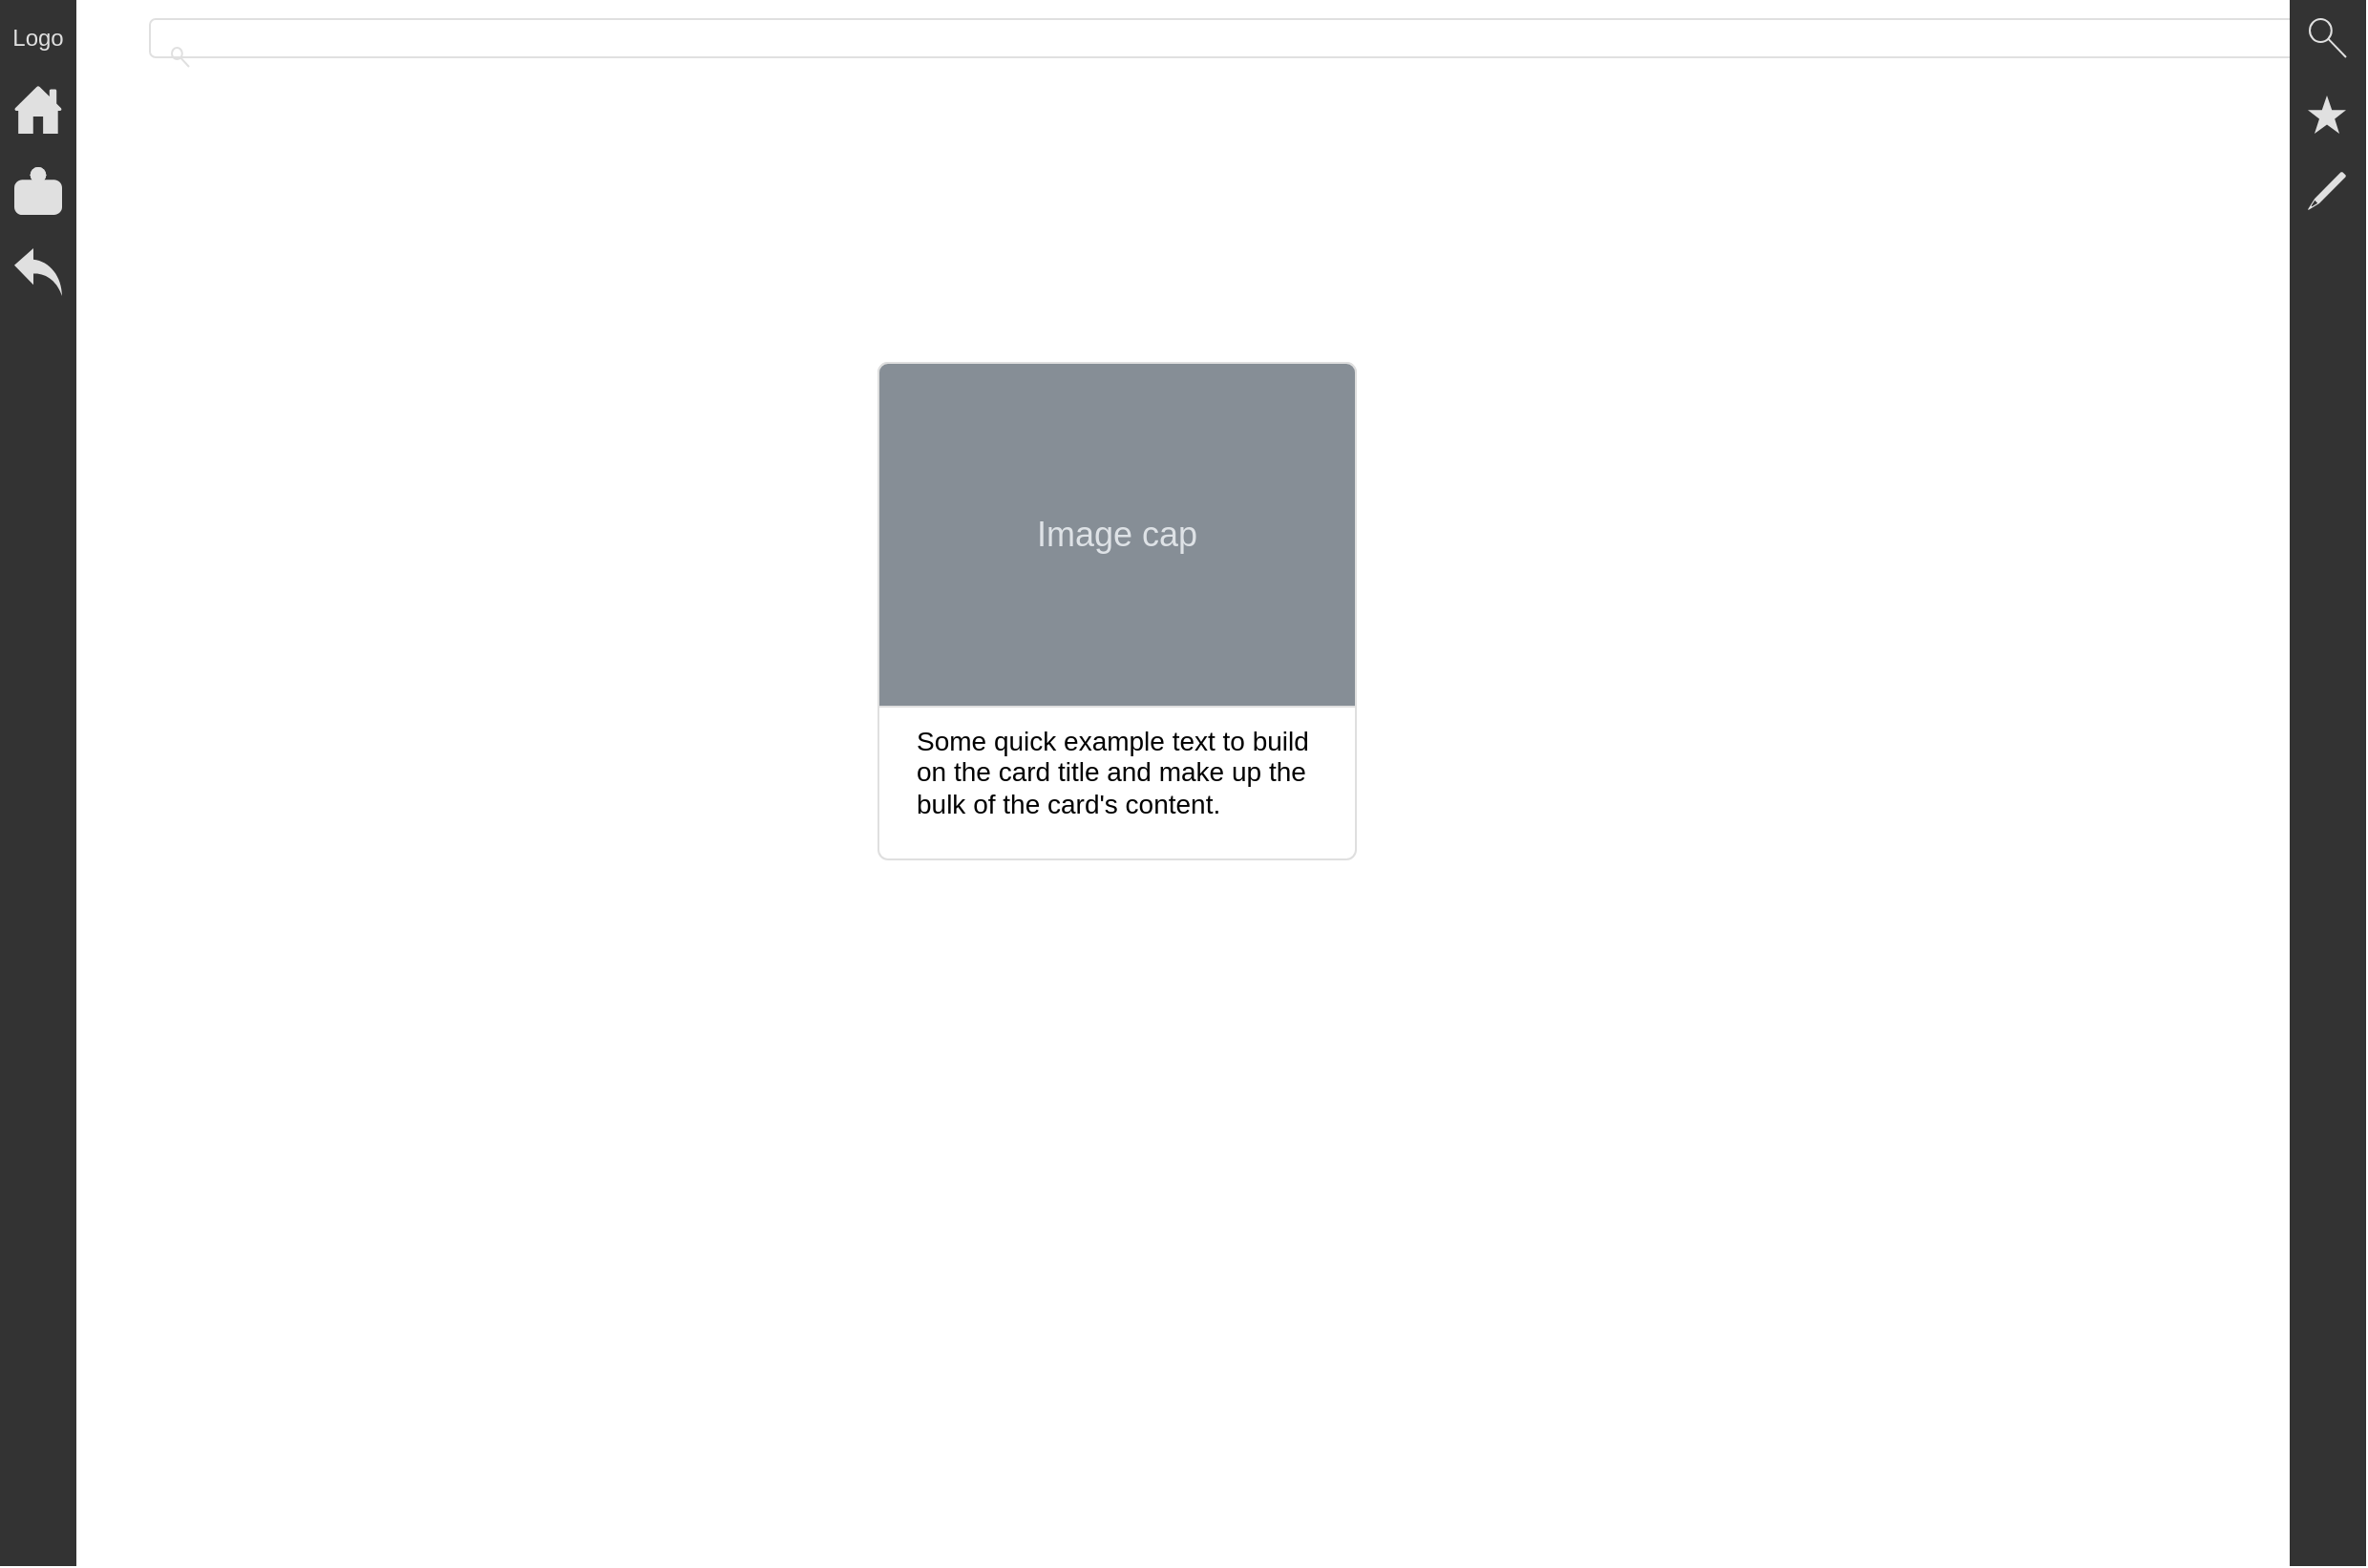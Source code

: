 <mxfile version="13.1.1" type="github">
  <diagram name="Page-1" id="c9db0220-8083-56f3-ca83-edcdcd058819">
    <mxGraphModel dx="1673" dy="905" grid="1" gridSize="10" guides="1" tooltips="1" connect="1" arrows="1" fold="1" page="1" pageScale="1.5" pageWidth="826" pageHeight="1169" background="#ffffff" math="0" shadow="0">
      <root>
        <mxCell id="0" style=";html=1;" />
        <mxCell id="1" style=";html=1;" parent="0" />
        <mxCell id="-u_xVx5pKLEJ8h2CzyQ2-18" value="" style="rounded=1;whiteSpace=wrap;html=1;strokeColor=#E0E0E0;fillColor=#ffffff;fontColor=#E0E0E0;" parent="1" vertex="1">
          <mxGeometry x="78.5" y="10" width="1150" height="20" as="geometry" />
        </mxCell>
        <mxCell id="-u_xVx5pKLEJ8h2CzyQ2-19" value="Some quick example text to build on the card title and make up the bulk of the card&#39;s content." style="html=1;shadow=0;dashed=0;shape=mxgraph.bootstrap.rrect;rSize=5;strokeColor=#DFDFDF;html=1;whiteSpace=wrap;fillColor=#ffffff;fontColor=#000000;verticalAlign=bottom;align=left;spacing=20;fontSize=14;" parent="1" vertex="1">
          <mxGeometry x="460" y="190" width="250" height="260" as="geometry" />
        </mxCell>
        <mxCell id="-u_xVx5pKLEJ8h2CzyQ2-20" value="Image cap" style="html=1;shadow=0;dashed=0;shape=mxgraph.bootstrap.topButton;rSize=5;perimeter=none;whiteSpace=wrap;fillColor=#868E96;strokeColor=#DFDFDF;fontColor=#DEE2E6;resizeWidth=1;fontSize=18;" parent="-u_xVx5pKLEJ8h2CzyQ2-19" vertex="1">
          <mxGeometry width="250" height="180" relative="1" as="geometry" />
        </mxCell>
        <mxCell id="-u_xVx5pKLEJ8h2CzyQ2-21" value="" style="rounded=0;whiteSpace=wrap;html=1;strokeColor=none;fillColor=#333333;fontColor=#333333;" parent="1" vertex="1">
          <mxGeometry width="40" height="820" as="geometry" />
        </mxCell>
        <mxCell id="-u_xVx5pKLEJ8h2CzyQ2-22" value="" style="rounded=0;whiteSpace=wrap;html=1;strokeColor=none;fillColor=#333333;fontColor=#333333;" parent="1" vertex="1">
          <mxGeometry x="1199" width="40" height="820" as="geometry" />
        </mxCell>
        <mxCell id="-u_xVx5pKLEJ8h2CzyQ2-23" value="Logo" style="text;html=1;align=center;verticalAlign=middle;whiteSpace=wrap;rounded=0;fontColor=#E0E0E0;" parent="1" vertex="1">
          <mxGeometry width="40" height="40" as="geometry" />
        </mxCell>
        <mxCell id="-u_xVx5pKLEJ8h2CzyQ2-24" value="" style="group" parent="1" vertex="1" connectable="0">
          <mxGeometry x="1209.5" y="10" width="19" height="20" as="geometry" />
        </mxCell>
        <mxCell id="-u_xVx5pKLEJ8h2CzyQ2-25" value="" style="ellipse;whiteSpace=wrap;html=1;strokeColor=#E0E0E0;fillColor=none;fontColor=#E0E0E0;" parent="-u_xVx5pKLEJ8h2CzyQ2-24" vertex="1">
          <mxGeometry width="11.4" height="12" as="geometry" />
        </mxCell>
        <mxCell id="-u_xVx5pKLEJ8h2CzyQ2-26" value="" style="endArrow=none;html=1;strokeColor=#E0E0E0;fontColor=#E0E0E0;entryX=1;entryY=1;entryDx=0;entryDy=0;" parent="-u_xVx5pKLEJ8h2CzyQ2-24" target="-u_xVx5pKLEJ8h2CzyQ2-25" edge="1">
          <mxGeometry width="50" height="50" relative="1" as="geometry">
            <mxPoint x="19" y="20" as="sourcePoint" />
            <mxPoint x="9.731" y="10.243" as="targetPoint" />
          </mxGeometry>
        </mxCell>
        <mxCell id="-u_xVx5pKLEJ8h2CzyQ2-27" value="" style="group" parent="1" vertex="1" connectable="0">
          <mxGeometry x="90" y="25" width="9" height="10" as="geometry" />
        </mxCell>
        <mxCell id="-u_xVx5pKLEJ8h2CzyQ2-28" value="" style="ellipse;whiteSpace=wrap;html=1;strokeColor=#E0E0E0;fillColor=none;fontColor=#E0E0E0;" parent="-u_xVx5pKLEJ8h2CzyQ2-27" vertex="1">
          <mxGeometry width="5.4" height="6" as="geometry" />
        </mxCell>
        <mxCell id="-u_xVx5pKLEJ8h2CzyQ2-29" value="" style="endArrow=none;html=1;strokeColor=#E0E0E0;fontColor=#E0E0E0;entryX=1;entryY=1;entryDx=0;entryDy=0;" parent="-u_xVx5pKLEJ8h2CzyQ2-27" target="-u_xVx5pKLEJ8h2CzyQ2-28" edge="1">
          <mxGeometry width="50" height="50" relative="1" as="geometry">
            <mxPoint x="9" y="10" as="sourcePoint" />
            <mxPoint x="4.609" y="5.121" as="targetPoint" />
          </mxGeometry>
        </mxCell>
        <mxCell id="-u_xVx5pKLEJ8h2CzyQ2-30" value="" style="dashed=0;aspect=fixed;verticalLabelPosition=bottom;verticalAlign=top;align=center;shape=mxgraph.gmdl.star;strokeColor=none;fillColor=#E0E0E0;shadow=0;fontColor=#E0E0E0;" parent="1" vertex="1">
          <mxGeometry x="1208.5" y="50" width="20" height="20" as="geometry" />
        </mxCell>
        <mxCell id="-u_xVx5pKLEJ8h2CzyQ2-31" value="" style="pointerEvents=1;shadow=0;dashed=0;html=1;strokeColor=none;fillColor=#E0E0E0;labelPosition=center;verticalLabelPosition=bottom;verticalAlign=top;outlineConnect=0;align=center;shape=mxgraph.office.concepts.writing_pencil;fontColor=#E0E0E0;" parent="1" vertex="1">
          <mxGeometry x="1208.5" y="90" width="20" height="20" as="geometry" />
        </mxCell>
        <mxCell id="-u_xVx5pKLEJ8h2CzyQ2-32" value="" style="pointerEvents=1;shadow=0;dashed=0;html=1;strokeColor=none;fillColor=#E0E0E0;labelPosition=center;verticalLabelPosition=bottom;verticalAlign=top;outlineConnect=0;align=center;shape=mxgraph.office.concepts.home;fontColor=#E0E0E0;" parent="1" vertex="1">
          <mxGeometry x="7.5" y="45" width="25" height="25" as="geometry" />
        </mxCell>
        <mxCell id="-u_xVx5pKLEJ8h2CzyQ2-33" value="" style="html=1;dashed=0;whitespace=wrap;fillColor=#E0E0E0;strokeColor=none;shape=mxgraph.c4.person;align=center;points=[[0.5,0,0],[1,0.5,0],[1,0.75,0],[0.75,1,0],[0.5,1,0],[0.25,1,0],[0,0.75,0],[0,0.5,0]];fontColor=#E0E0E0;" parent="1" vertex="1">
          <mxGeometry x="7.5" y="87.5" width="25" height="25" as="geometry" />
        </mxCell>
        <mxCell id="-u_xVx5pKLEJ8h2CzyQ2-34" value="" style="html=1;verticalLabelPosition=bottom;align=center;labelBackgroundColor=#ffffff;verticalAlign=top;strokeWidth=2;strokeColor=none;shadow=0;dashed=0;shape=mxgraph.ios7.icons.back;fillColor=#E0E0E0;fontColor=#E0E0E0;" parent="1" vertex="1">
          <mxGeometry x="7.5" y="130" width="25" height="25" as="geometry" />
        </mxCell>
      </root>
    </mxGraphModel>
  </diagram>
</mxfile>
